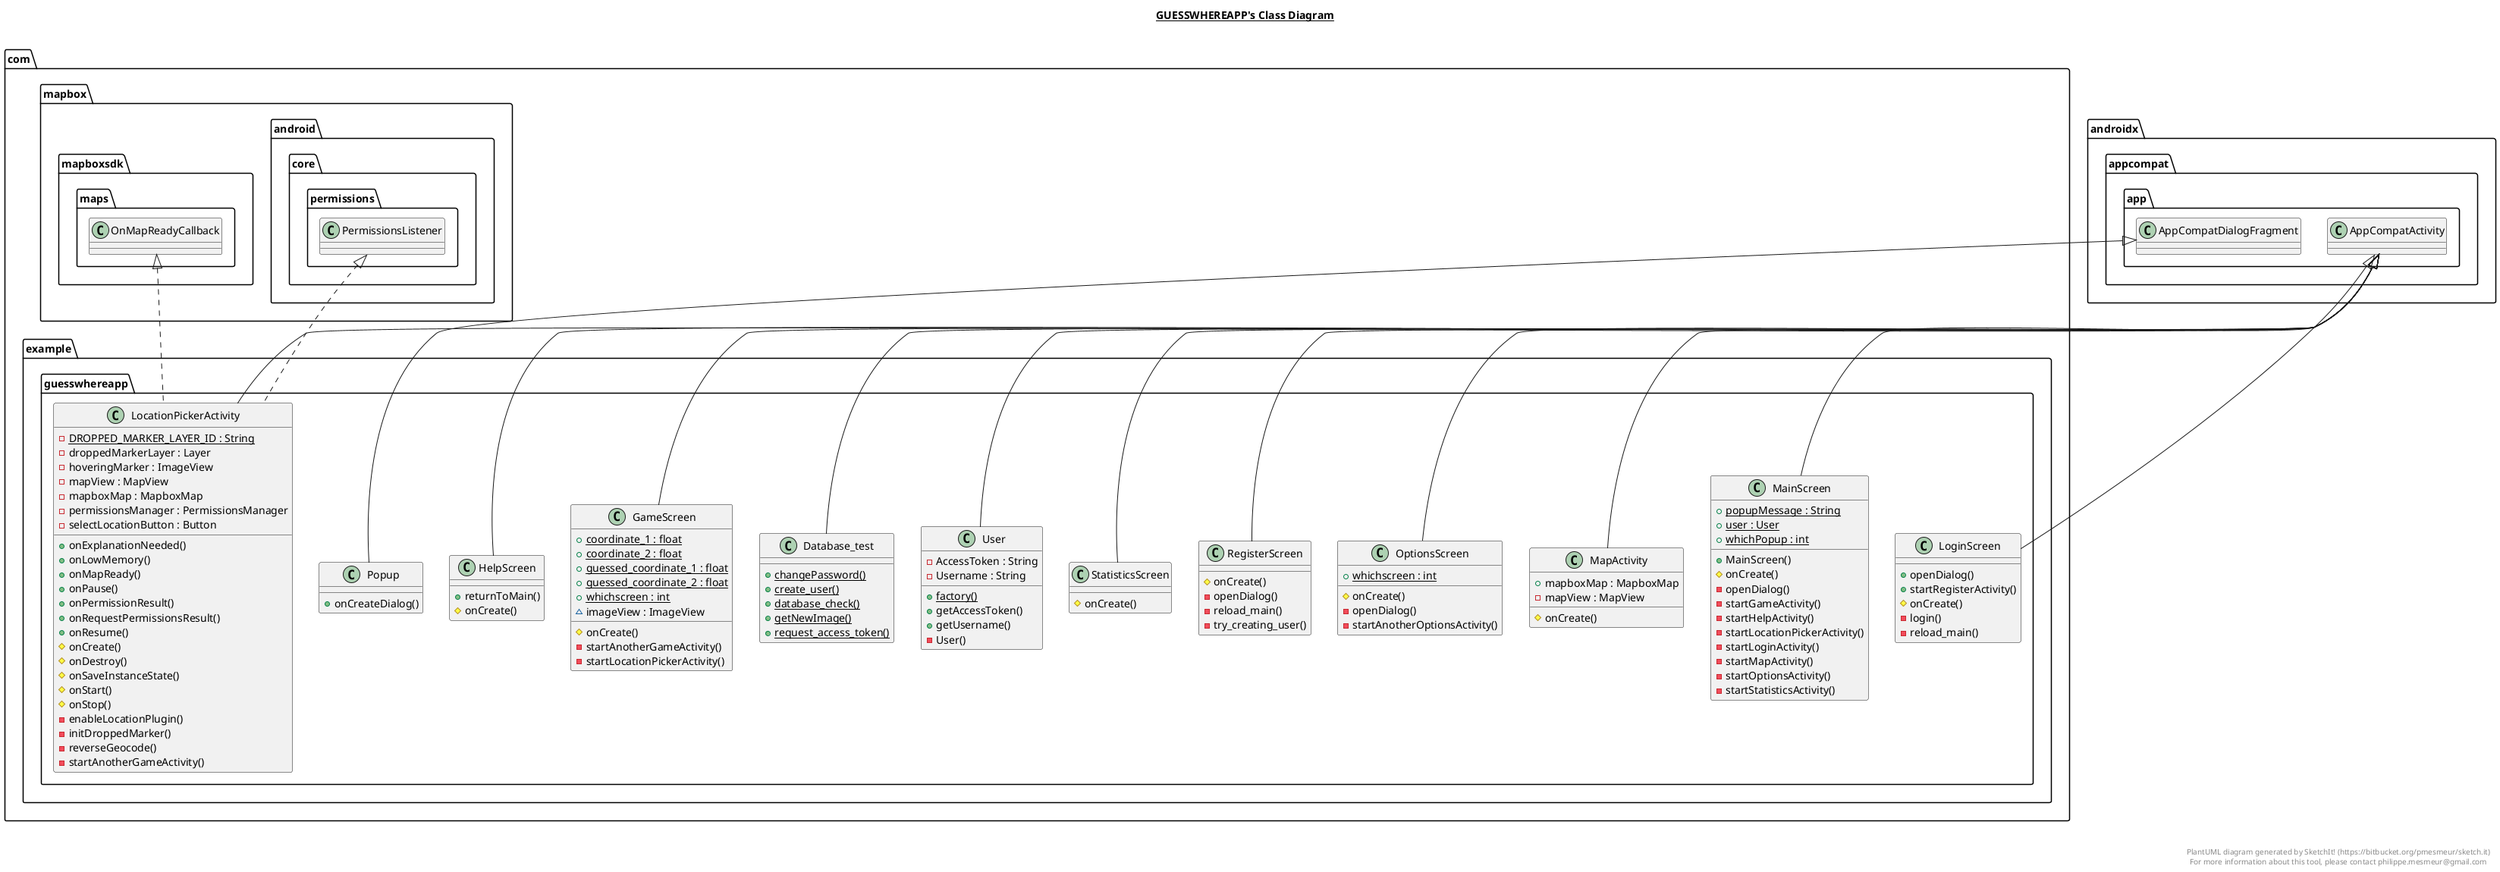 @startuml

title __GUESSWHEREAPP's Class Diagram__\n

  namespace com.example.guesswhereapp {
    class com.example.guesswhereapp.Database_test {
        {static} + changePassword()
        {static} + create_user()
        {static} + database_check()
        {static} + getNewImage()
        {static} + request_access_token()
    }
  }
  

  namespace com.example.guesswhereapp {
    class com.example.guesswhereapp.GameScreen {
        {static} + coordinate_1 : float
        {static} + coordinate_2 : float
        {static} + guessed_coordinate_1 : float
        {static} + guessed_coordinate_2 : float
        {static} + whichscreen : int
        ~ imageView : ImageView
        # onCreate()
        - startAnotherGameActivity()
        - startLocationPickerActivity()
    }
  }
  

  namespace com.example.guesswhereapp {
    class com.example.guesswhereapp.HelpScreen {
        + returnToMain()
        # onCreate()
    }
  }
  

  namespace com.example.guesswhereapp {
    class com.example.guesswhereapp.LocationPickerActivity {
        {static} - DROPPED_MARKER_LAYER_ID : String
        - droppedMarkerLayer : Layer
        - hoveringMarker : ImageView
        - mapView : MapView
        - mapboxMap : MapboxMap
        - permissionsManager : PermissionsManager
        - selectLocationButton : Button
        + onExplanationNeeded()
        + onLowMemory()
        + onMapReady()
        + onPause()
        + onPermissionResult()
        + onRequestPermissionsResult()
        + onResume()
        # onCreate()
        # onDestroy()
        # onSaveInstanceState()
        # onStart()
        # onStop()
        - enableLocationPlugin()
        - initDroppedMarker()
        - reverseGeocode()
        - startAnotherGameActivity()
    }
  }
  

  namespace com.example.guesswhereapp {
    class com.example.guesswhereapp.LoginScreen {
        + openDialog()
        + startRegisterActivity()
        # onCreate()
        - login()
        - reload_main()
    }
  }
  

  namespace com.example.guesswhereapp {
    class com.example.guesswhereapp.MainScreen {
        {static} + popupMessage : String
        {static} + user : User
        {static} + whichPopup : int
        + MainScreen()
        # onCreate()
        - openDialog()
        - startGameActivity()
        - startHelpActivity()
        - startLocationPickerActivity()
        - startLoginActivity()
        - startMapActivity()
        - startOptionsActivity()
        - startStatisticsActivity()
    }
  }
  

  namespace com.example.guesswhereapp {
    class com.example.guesswhereapp.MapActivity {
        + mapboxMap : MapboxMap
        - mapView : MapView
        # onCreate()
    }
  }
  

  namespace com.example.guesswhereapp {
    class com.example.guesswhereapp.OptionsScreen {
        {static} + whichscreen : int
        # onCreate()
        - openDialog()
        - startAnotherOptionsActivity()
    }
  }
  

  namespace com.example.guesswhereapp {
    class com.example.guesswhereapp.Popup {
        + onCreateDialog()
    }
  }
  

  namespace com.example.guesswhereapp {
    class com.example.guesswhereapp.RegisterScreen {
        # onCreate()
        - openDialog()
        - reload_main()
        - try_creating_user()
    }
  }
  

  namespace com.example.guesswhereapp {
    class com.example.guesswhereapp.StatisticsScreen {
        # onCreate()
    }
  }
  

  namespace com.example.guesswhereapp {
    class com.example.guesswhereapp.User {
        - AccessToken : String
        - Username : String
        {static} + factory()
        + getAccessToken()
        + getUsername()
        - User()
    }
  }
  

  com.example.guesswhereapp.Database_test -up-|> androidx.appcompat.app.AppCompatActivity
  com.example.guesswhereapp.GameScreen -up-|> androidx.appcompat.app.AppCompatActivity
  com.example.guesswhereapp.HelpScreen -up-|> androidx.appcompat.app.AppCompatActivity
  com.example.guesswhereapp.LocationPickerActivity .up.|> com.mapbox.android.core.permissions.PermissionsListener
  com.example.guesswhereapp.LocationPickerActivity .up.|> com.mapbox.mapboxsdk.maps.OnMapReadyCallback
  com.example.guesswhereapp.LocationPickerActivity -up-|> androidx.appcompat.app.AppCompatActivity
  com.example.guesswhereapp.LoginScreen -up-|> androidx.appcompat.app.AppCompatActivity
  com.example.guesswhereapp.MainScreen -up-|> androidx.appcompat.app.AppCompatActivity
  com.example.guesswhereapp.MapActivity -up-|> androidx.appcompat.app.AppCompatActivity
  com.example.guesswhereapp.OptionsScreen -up-|> androidx.appcompat.app.AppCompatActivity
  com.example.guesswhereapp.Popup -up-|> androidx.appcompat.app.AppCompatDialogFragment
  com.example.guesswhereapp.RegisterScreen -up-|> androidx.appcompat.app.AppCompatActivity
  com.example.guesswhereapp.StatisticsScreen -up-|> androidx.appcompat.app.AppCompatActivity
  com.example.guesswhereapp.User -up-|> androidx.appcompat.app.AppCompatActivity


right footer


PlantUML diagram generated by SketchIt! (https://bitbucket.org/pmesmeur/sketch.it)
For more information about this tool, please contact philippe.mesmeur@gmail.com
endfooter

@enduml
